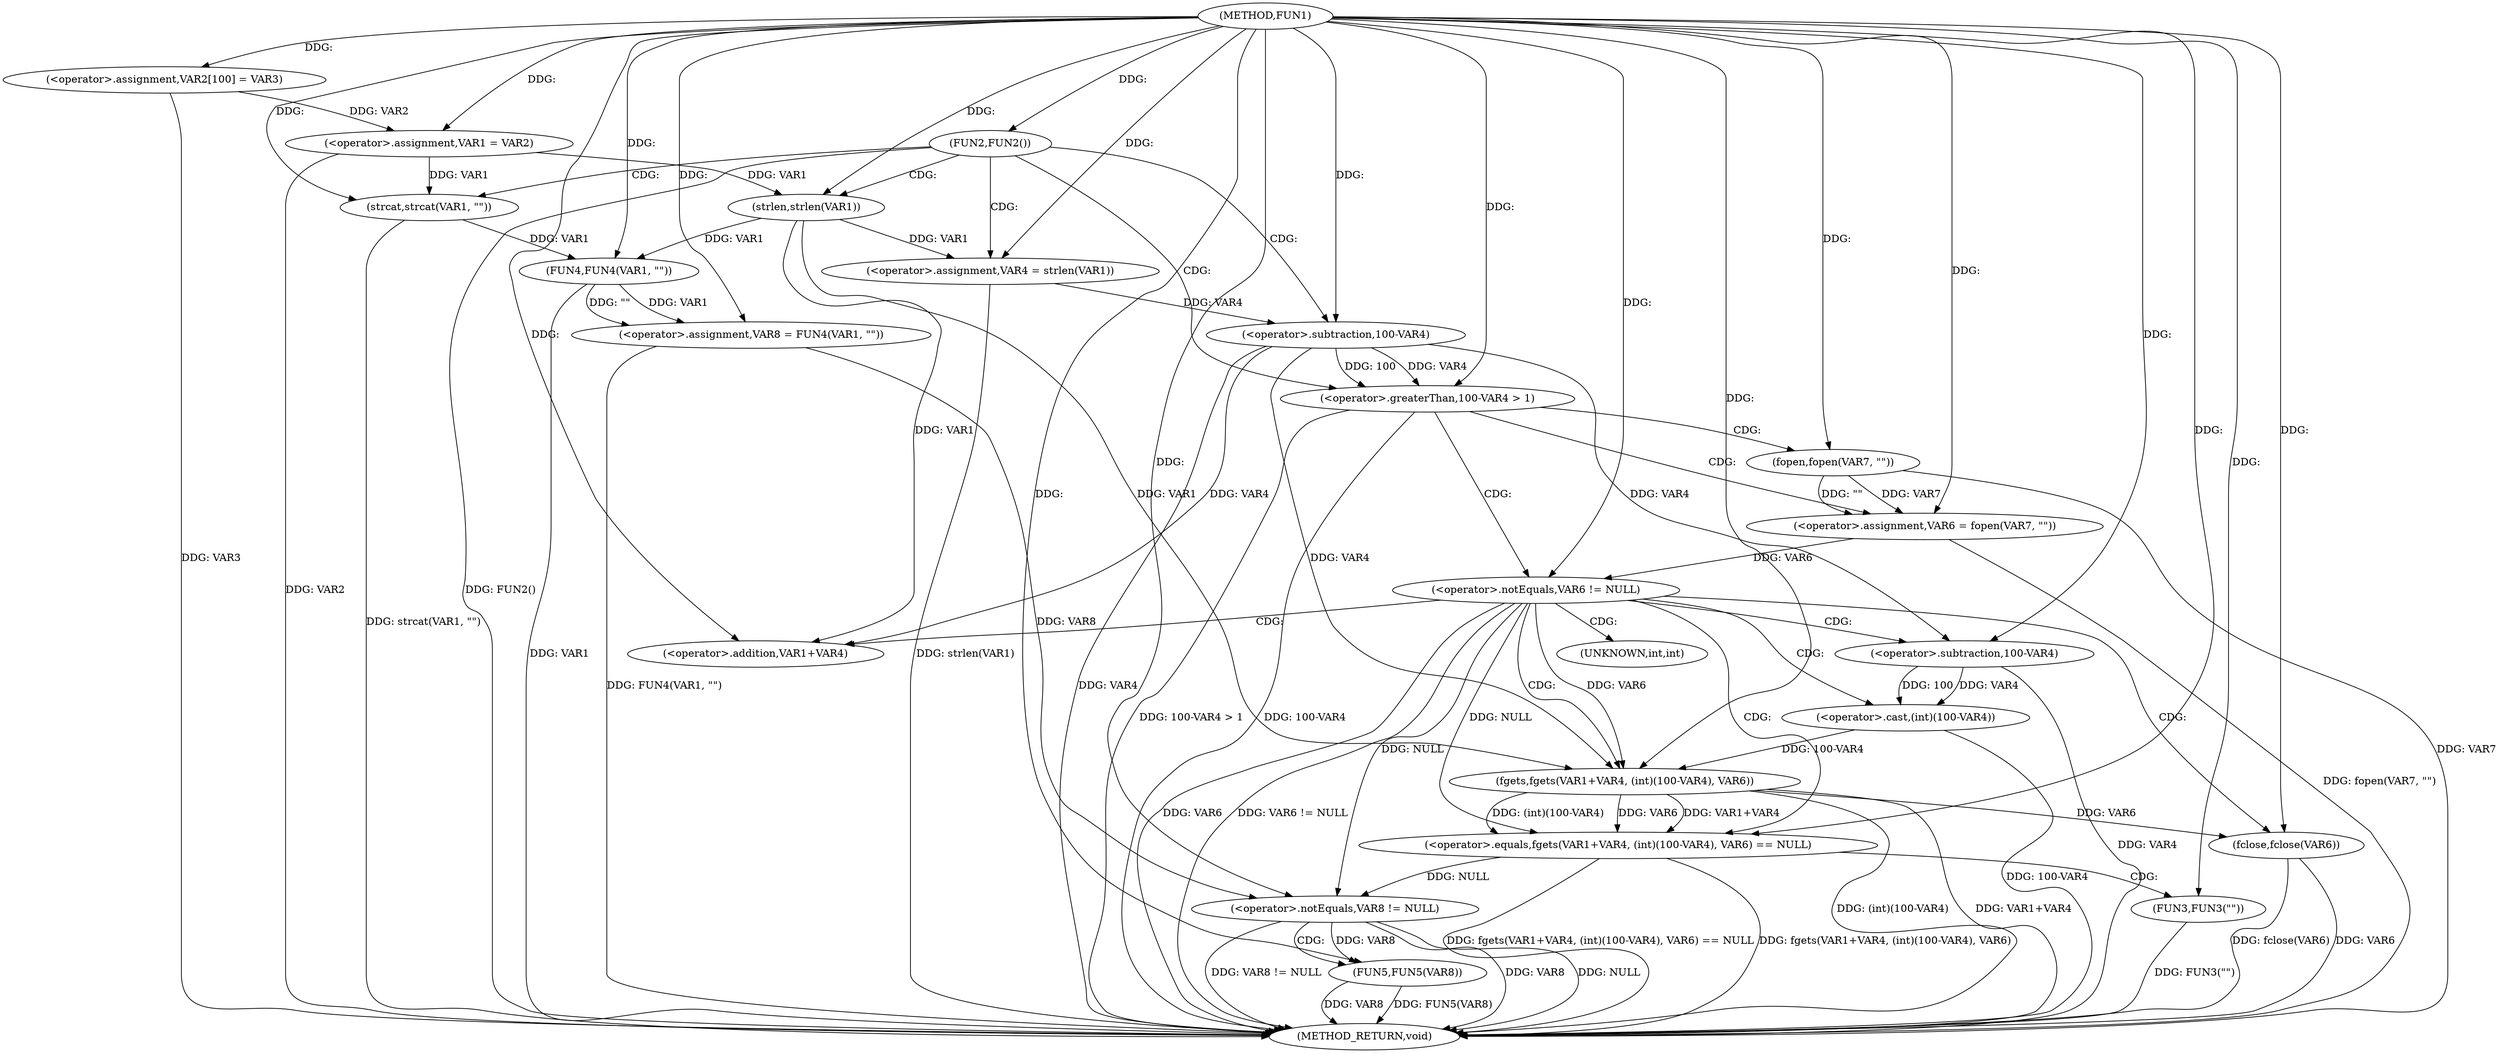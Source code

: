 digraph FUN1 {  
"1000100" [label = "(METHOD,FUN1)" ]
"1000174" [label = "(METHOD_RETURN,void)" ]
"1000104" [label = "(<operator>.assignment,VAR2[100] = VAR3)" ]
"1000107" [label = "(<operator>.assignment,VAR1 = VAR2)" ]
"1000111" [label = "(FUN2,FUN2())" ]
"1000115" [label = "(<operator>.assignment,VAR4 = strlen(VAR1))" ]
"1000117" [label = "(strlen,strlen(VAR1))" ]
"1000121" [label = "(<operator>.greaterThan,100-VAR4 > 1)" ]
"1000122" [label = "(<operator>.subtraction,100-VAR4)" ]
"1000127" [label = "(<operator>.assignment,VAR6 = fopen(VAR7, \"\"))" ]
"1000129" [label = "(fopen,fopen(VAR7, \"\"))" ]
"1000133" [label = "(<operator>.notEquals,VAR6 != NULL)" ]
"1000138" [label = "(<operator>.equals,fgets(VAR1+VAR4, (int)(100-VAR4), VAR6) == NULL)" ]
"1000139" [label = "(fgets,fgets(VAR1+VAR4, (int)(100-VAR4), VAR6))" ]
"1000140" [label = "(<operator>.addition,VAR1+VAR4)" ]
"1000143" [label = "(<operator>.cast,(int)(100-VAR4))" ]
"1000145" [label = "(<operator>.subtraction,100-VAR4)" ]
"1000151" [label = "(FUN3,FUN3(\"\"))" ]
"1000153" [label = "(fclose,fclose(VAR6))" ]
"1000157" [label = "(strcat,strcat(VAR1, \"\"))" ]
"1000162" [label = "(<operator>.assignment,VAR8 = FUN4(VAR1, \"\"))" ]
"1000164" [label = "(FUN4,FUN4(VAR1, \"\"))" ]
"1000168" [label = "(<operator>.notEquals,VAR8 != NULL)" ]
"1000172" [label = "(FUN5,FUN5(VAR8))" ]
"1000144" [label = "(UNKNOWN,int,int)" ]
  "1000115" -> "1000174"  [ label = "DDG: strlen(VAR1)"] 
  "1000172" -> "1000174"  [ label = "DDG: FUN5(VAR8)"] 
  "1000168" -> "1000174"  [ label = "DDG: VAR8"] 
  "1000157" -> "1000174"  [ label = "DDG: strcat(VAR1, \"\")"] 
  "1000138" -> "1000174"  [ label = "DDG: fgets(VAR1+VAR4, (int)(100-VAR4), VAR6)"] 
  "1000139" -> "1000174"  [ label = "DDG: VAR1+VAR4"] 
  "1000133" -> "1000174"  [ label = "DDG: VAR6 != NULL"] 
  "1000153" -> "1000174"  [ label = "DDG: VAR6"] 
  "1000172" -> "1000174"  [ label = "DDG: VAR8"] 
  "1000168" -> "1000174"  [ label = "DDG: NULL"] 
  "1000138" -> "1000174"  [ label = "DDG: fgets(VAR1+VAR4, (int)(100-VAR4), VAR6) == NULL"] 
  "1000168" -> "1000174"  [ label = "DDG: VAR8 != NULL"] 
  "1000129" -> "1000174"  [ label = "DDG: VAR7"] 
  "1000162" -> "1000174"  [ label = "DDG: FUN4(VAR1, \"\")"] 
  "1000151" -> "1000174"  [ label = "DDG: FUN3(\"\")"] 
  "1000127" -> "1000174"  [ label = "DDG: fopen(VAR7, \"\")"] 
  "1000133" -> "1000174"  [ label = "DDG: VAR6"] 
  "1000121" -> "1000174"  [ label = "DDG: 100-VAR4 > 1"] 
  "1000153" -> "1000174"  [ label = "DDG: fclose(VAR6)"] 
  "1000139" -> "1000174"  [ label = "DDG: (int)(100-VAR4)"] 
  "1000121" -> "1000174"  [ label = "DDG: 100-VAR4"] 
  "1000143" -> "1000174"  [ label = "DDG: 100-VAR4"] 
  "1000145" -> "1000174"  [ label = "DDG: VAR4"] 
  "1000111" -> "1000174"  [ label = "DDG: FUN2()"] 
  "1000104" -> "1000174"  [ label = "DDG: VAR3"] 
  "1000107" -> "1000174"  [ label = "DDG: VAR2"] 
  "1000122" -> "1000174"  [ label = "DDG: VAR4"] 
  "1000164" -> "1000174"  [ label = "DDG: VAR1"] 
  "1000100" -> "1000104"  [ label = "DDG: "] 
  "1000104" -> "1000107"  [ label = "DDG: VAR2"] 
  "1000100" -> "1000107"  [ label = "DDG: "] 
  "1000100" -> "1000111"  [ label = "DDG: "] 
  "1000117" -> "1000115"  [ label = "DDG: VAR1"] 
  "1000100" -> "1000115"  [ label = "DDG: "] 
  "1000107" -> "1000117"  [ label = "DDG: VAR1"] 
  "1000100" -> "1000117"  [ label = "DDG: "] 
  "1000122" -> "1000121"  [ label = "DDG: 100"] 
  "1000122" -> "1000121"  [ label = "DDG: VAR4"] 
  "1000100" -> "1000122"  [ label = "DDG: "] 
  "1000115" -> "1000122"  [ label = "DDG: VAR4"] 
  "1000100" -> "1000121"  [ label = "DDG: "] 
  "1000129" -> "1000127"  [ label = "DDG: VAR7"] 
  "1000129" -> "1000127"  [ label = "DDG: \"\""] 
  "1000100" -> "1000127"  [ label = "DDG: "] 
  "1000100" -> "1000129"  [ label = "DDG: "] 
  "1000127" -> "1000133"  [ label = "DDG: VAR6"] 
  "1000100" -> "1000133"  [ label = "DDG: "] 
  "1000139" -> "1000138"  [ label = "DDG: VAR1+VAR4"] 
  "1000139" -> "1000138"  [ label = "DDG: (int)(100-VAR4)"] 
  "1000139" -> "1000138"  [ label = "DDG: VAR6"] 
  "1000117" -> "1000139"  [ label = "DDG: VAR1"] 
  "1000100" -> "1000139"  [ label = "DDG: "] 
  "1000122" -> "1000139"  [ label = "DDG: VAR4"] 
  "1000117" -> "1000140"  [ label = "DDG: VAR1"] 
  "1000100" -> "1000140"  [ label = "DDG: "] 
  "1000122" -> "1000140"  [ label = "DDG: VAR4"] 
  "1000143" -> "1000139"  [ label = "DDG: 100-VAR4"] 
  "1000145" -> "1000143"  [ label = "DDG: 100"] 
  "1000145" -> "1000143"  [ label = "DDG: VAR4"] 
  "1000100" -> "1000145"  [ label = "DDG: "] 
  "1000122" -> "1000145"  [ label = "DDG: VAR4"] 
  "1000133" -> "1000139"  [ label = "DDG: VAR6"] 
  "1000133" -> "1000138"  [ label = "DDG: NULL"] 
  "1000100" -> "1000138"  [ label = "DDG: "] 
  "1000100" -> "1000151"  [ label = "DDG: "] 
  "1000139" -> "1000153"  [ label = "DDG: VAR6"] 
  "1000100" -> "1000153"  [ label = "DDG: "] 
  "1000107" -> "1000157"  [ label = "DDG: VAR1"] 
  "1000100" -> "1000157"  [ label = "DDG: "] 
  "1000164" -> "1000162"  [ label = "DDG: VAR1"] 
  "1000164" -> "1000162"  [ label = "DDG: \"\""] 
  "1000100" -> "1000162"  [ label = "DDG: "] 
  "1000157" -> "1000164"  [ label = "DDG: VAR1"] 
  "1000117" -> "1000164"  [ label = "DDG: VAR1"] 
  "1000100" -> "1000164"  [ label = "DDG: "] 
  "1000162" -> "1000168"  [ label = "DDG: VAR8"] 
  "1000100" -> "1000168"  [ label = "DDG: "] 
  "1000138" -> "1000168"  [ label = "DDG: NULL"] 
  "1000133" -> "1000168"  [ label = "DDG: NULL"] 
  "1000168" -> "1000172"  [ label = "DDG: VAR8"] 
  "1000100" -> "1000172"  [ label = "DDG: "] 
  "1000111" -> "1000121"  [ label = "CDG: "] 
  "1000111" -> "1000117"  [ label = "CDG: "] 
  "1000111" -> "1000115"  [ label = "CDG: "] 
  "1000111" -> "1000157"  [ label = "CDG: "] 
  "1000111" -> "1000122"  [ label = "CDG: "] 
  "1000121" -> "1000127"  [ label = "CDG: "] 
  "1000121" -> "1000129"  [ label = "CDG: "] 
  "1000121" -> "1000133"  [ label = "CDG: "] 
  "1000133" -> "1000153"  [ label = "CDG: "] 
  "1000133" -> "1000143"  [ label = "CDG: "] 
  "1000133" -> "1000145"  [ label = "CDG: "] 
  "1000133" -> "1000139"  [ label = "CDG: "] 
  "1000133" -> "1000144"  [ label = "CDG: "] 
  "1000133" -> "1000140"  [ label = "CDG: "] 
  "1000133" -> "1000138"  [ label = "CDG: "] 
  "1000138" -> "1000151"  [ label = "CDG: "] 
  "1000168" -> "1000172"  [ label = "CDG: "] 
}
